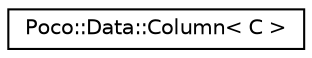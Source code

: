 digraph "Graphical Class Hierarchy"
{
 // LATEX_PDF_SIZE
  edge [fontname="Helvetica",fontsize="10",labelfontname="Helvetica",labelfontsize="10"];
  node [fontname="Helvetica",fontsize="10",shape=record];
  rankdir="LR";
  Node0 [label="Poco::Data::Column\< C \>",height=0.2,width=0.4,color="black", fillcolor="white", style="filled",URL="$classPoco_1_1Data_1_1Column.html",tooltip=" "];
}
